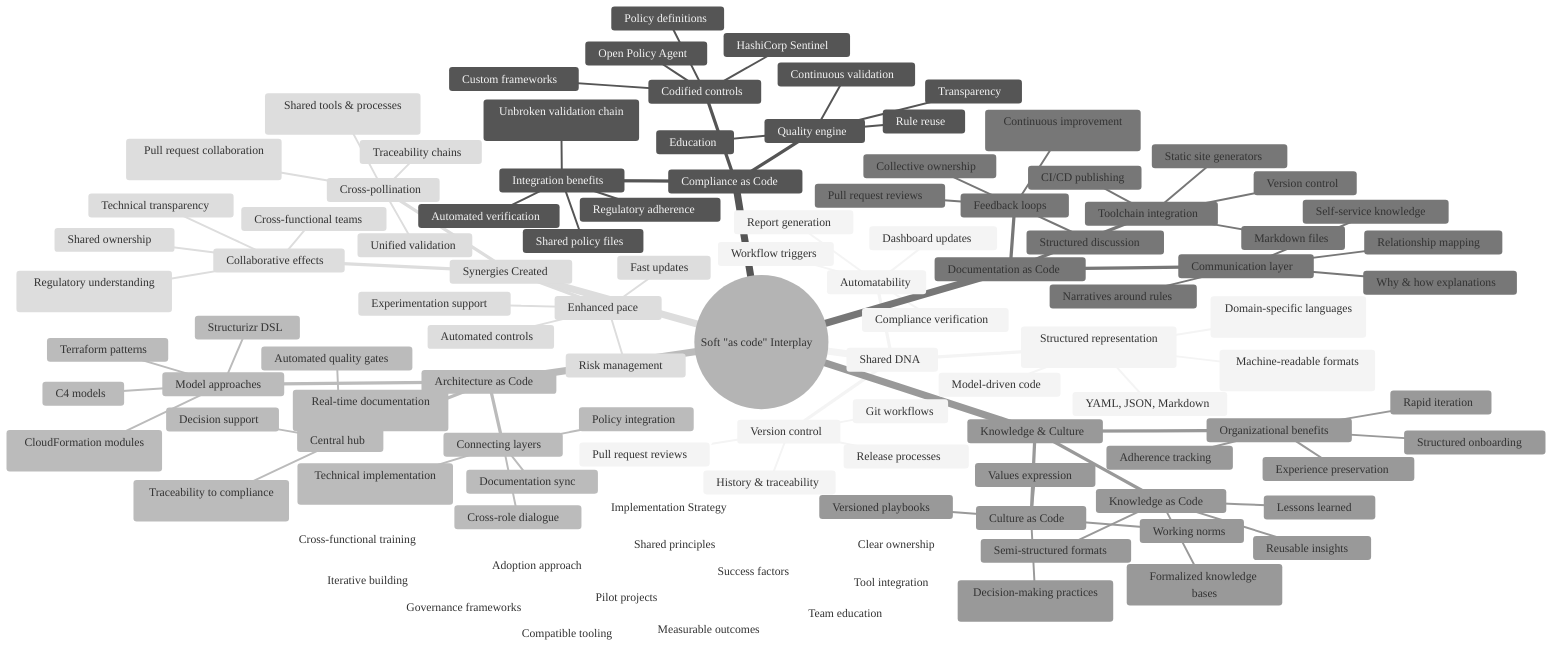 %%{init: {"theme": "neutral", "themeVariables": {"primaryColor": "#1e3a8a", "primaryBorderColor": "#1e293b", "primaryTextColor": "#ffffff", "secondaryColor": "#3b82f6", "tertiaryColor": "#f1f5f9", "lineColor": "#64748b", "fontFamily": "Inter, system-ui, sans-serif", "fontSize": "18px"}}}%%
mindmap
  root((Soft "as code" Interplay))
    Shared DNA
      Structured representation
        Machine-readable formats
        YAML, JSON, Markdown
        Domain-specific languages
        Model-driven code
      Version control
        Git workflows
        Pull request reviews
        History & traceability
        Release processes
      Automatability
        Report generation
        Compliance verification
        Dashboard updates
        Workflow triggers
    Compliance as Code
      Quality engine
        Rule reuse
        Continuous validation
        Transparency
        Education
      Codified controls
        Open Policy Agent
        HashiCorp Sentinel
        Custom frameworks
        Policy definitions
      Integration benefits
        Automated verification
        Unbroken validation chain
        Shared policy files
        Regulatory adherence
    Architecture as Code
      Central hub
        Traceability to compliance
        Real-time documentation
        Automated quality gates
        Decision support
      Model approaches
        Structurizr DSL
        C4 models
        Terraform patterns
        CloudFormation modules
      Connecting layers
        Technical implementation
        Policy integration
        Documentation sync
        Cross-role dialogue
    Documentation as Code
      Communication layer
        Narratives around rules
        Why & how explanations
        Relationship mapping
        Self-service knowledge
      Toolchain integration
        Markdown files
        Static site generators
        CI/CD publishing
        Version control
      Feedback loops
        Pull request reviews
        Collective ownership
        Structured discussion
        Continuous improvement
    Knowledge & Culture
      Knowledge as Code
        Formalized knowledge bases
        Lessons learned
        Semi-structured formats
        Reusable insights
      Culture as Code
        Values expression
        Decision-making practices
        Working norms
        Versioned playbooks
      Organizational benefits
        Structured onboarding
        Adherence tracking
        Experience preservation
        Rapid iteration
    Synergies Created
      Cross-pollination
        Shared tools & processes
        Pull request collaboration
        Unified validation
        Traceability chains
      Collaborative effects
        Cross-functional teams
        Shared ownership
        Technical transparency
        Regulatory understanding
      Enhanced pace
        Fast updates
        Automated controls
        Risk management
        Experimentation support
    Implementation Strategy
      Adoption approach
        Shared principles
        Compatible tooling
        Cross-functional training
        Iterative building
        Governance frameworks
      Success factors
        Tool integration
        Team education
        Pilot projects
        Measurable outcomes
        Clear ownership